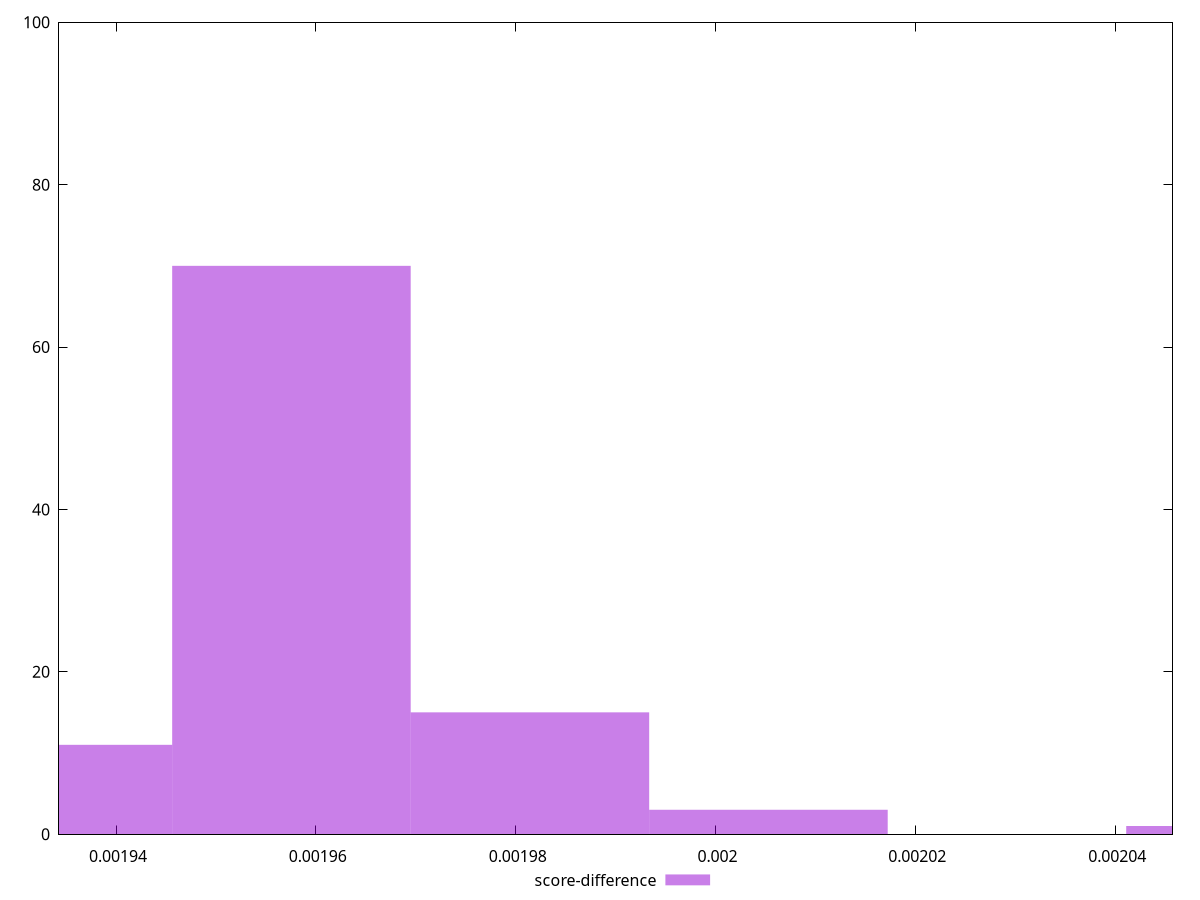 reset

$scoreDifference <<EOF
0.0019575548225505817 70
0.0019814274423377836 15
0.002005300062124986 3
0.00205304530169939 1
0.0019336822027633794 11
EOF

set key outside below
set boxwidth 0.000023872619787202214
set xrange [0.001934291075945227:0.002045741768569642]
set yrange [0:100]
set trange [0:100]
set style fill transparent solid 0.5 noborder
set terminal svg size 640, 490 enhanced background rgb 'white'
set output "reprap/interactive/samples/pages+cached+noexternal+nofonts+nosvg+noimg+nocss/score-difference/histogram.svg"

plot $scoreDifference title "score-difference" with boxes

reset
